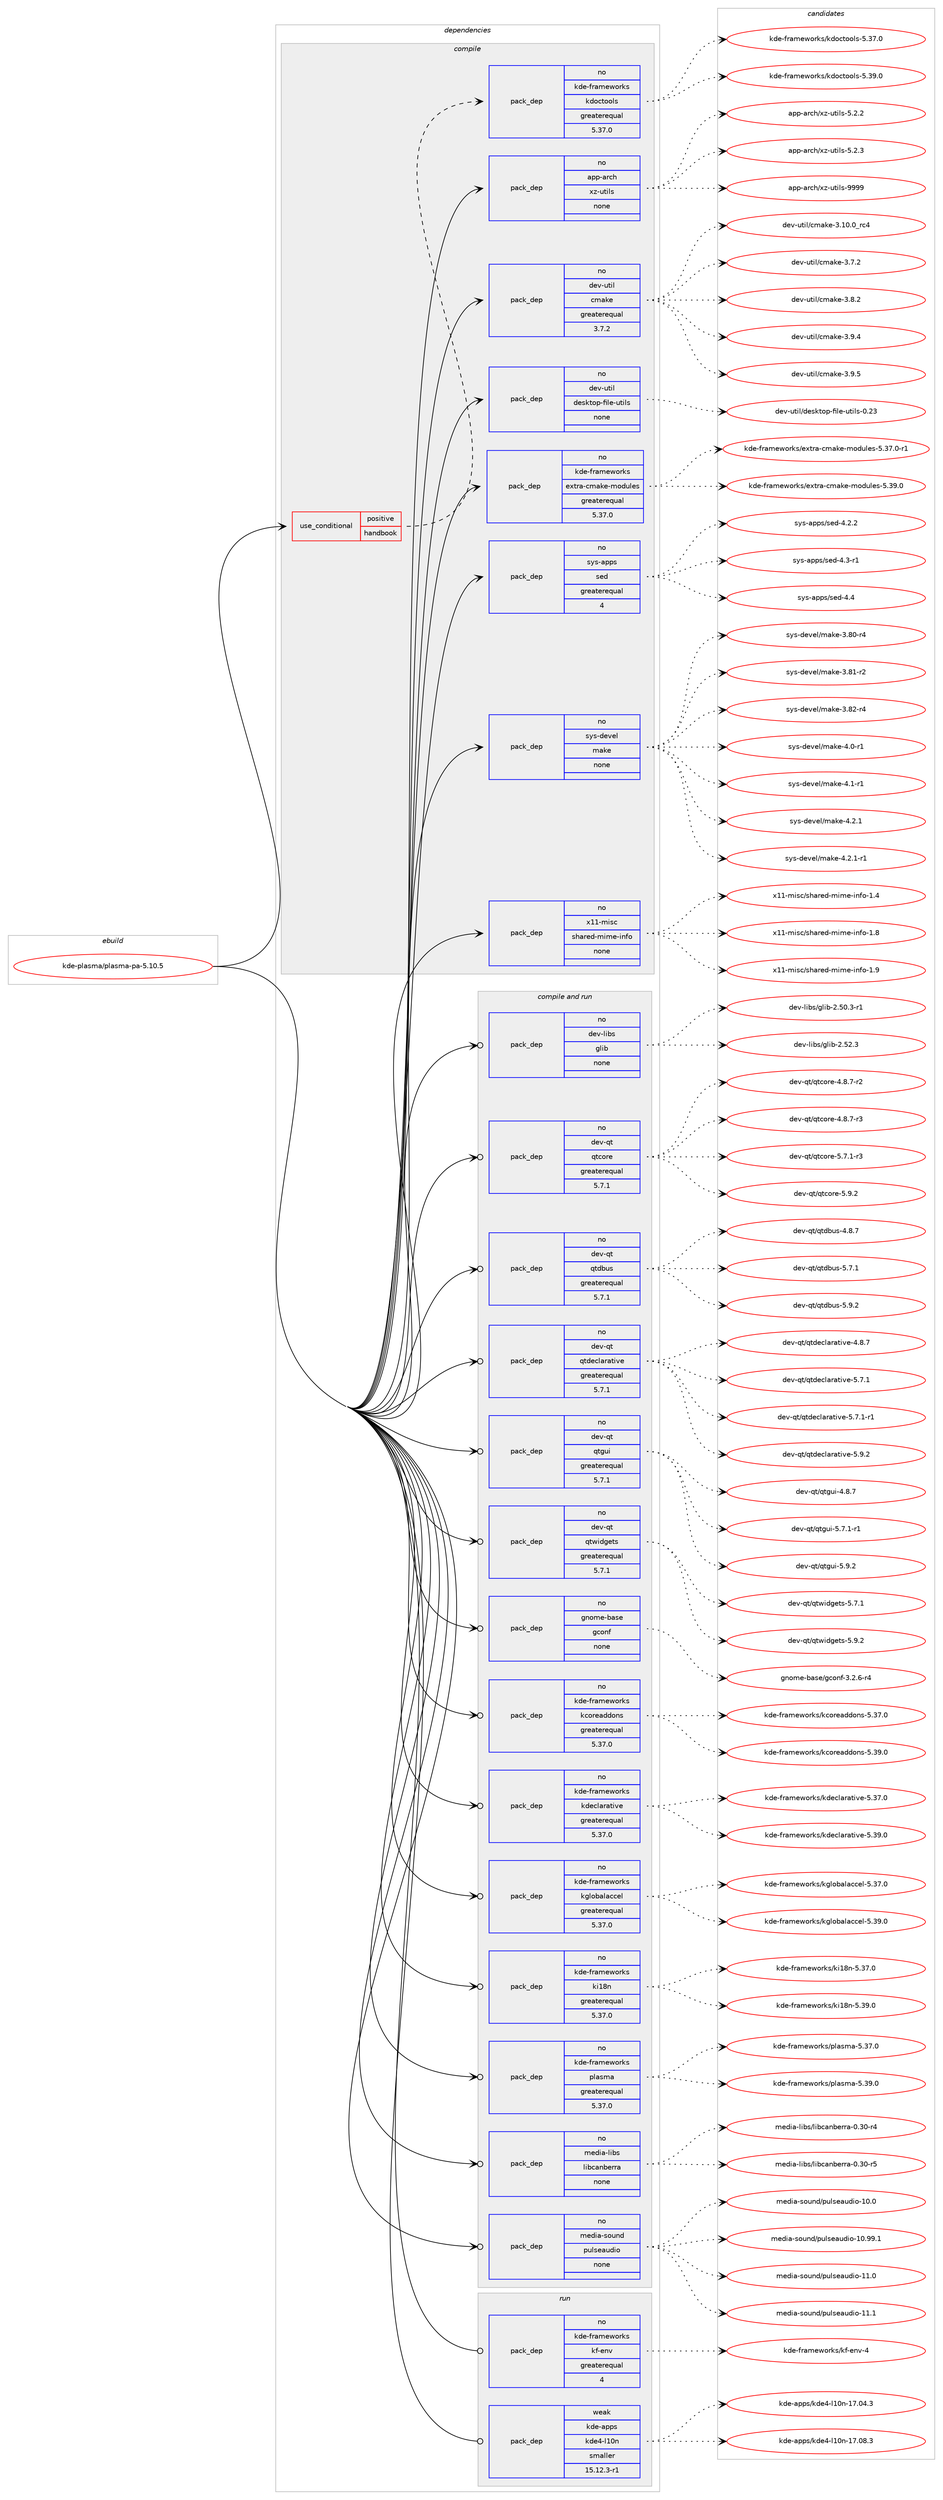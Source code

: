 digraph prolog {

# *************
# Graph options
# *************

newrank=true;
concentrate=true;
compound=true;
graph [rankdir=LR,fontname=Helvetica,fontsize=10,ranksep=1.5];#, ranksep=2.5, nodesep=0.2];
edge  [arrowhead=vee];
node  [fontname=Helvetica,fontsize=10];

# **********
# The ebuild
# **********

subgraph cluster_leftcol {
color=gray;
rank=same;
label=<<i>ebuild</i>>;
id [label="kde-plasma/plasma-pa-5.10.5", color=red, width=4, href="../kde-plasma/plasma-pa-5.10.5.svg"];
}

# ****************
# The dependencies
# ****************

subgraph cluster_midcol {
color=gray;
label=<<i>dependencies</i>>;
subgraph cluster_compile {
fillcolor="#eeeeee";
style=filled;
label=<<i>compile</i>>;
subgraph cond84610 {
dependency337768 [label=<<TABLE BORDER="0" CELLBORDER="1" CELLSPACING="0" CELLPADDING="4"><TR><TD ROWSPAN="3" CELLPADDING="10">use_conditional</TD></TR><TR><TD>positive</TD></TR><TR><TD>handbook</TD></TR></TABLE>>, shape=none, color=red];
subgraph pack248135 {
dependency337769 [label=<<TABLE BORDER="0" CELLBORDER="1" CELLSPACING="0" CELLPADDING="4" WIDTH="220"><TR><TD ROWSPAN="6" CELLPADDING="30">pack_dep</TD></TR><TR><TD WIDTH="110">no</TD></TR><TR><TD>kde-frameworks</TD></TR><TR><TD>kdoctools</TD></TR><TR><TD>greaterequal</TD></TR><TR><TD>5.37.0</TD></TR></TABLE>>, shape=none, color=blue];
}
dependency337768:e -> dependency337769:w [weight=20,style="dashed",arrowhead="vee"];
}
id:e -> dependency337768:w [weight=20,style="solid",arrowhead="vee"];
subgraph pack248136 {
dependency337770 [label=<<TABLE BORDER="0" CELLBORDER="1" CELLSPACING="0" CELLPADDING="4" WIDTH="220"><TR><TD ROWSPAN="6" CELLPADDING="30">pack_dep</TD></TR><TR><TD WIDTH="110">no</TD></TR><TR><TD>app-arch</TD></TR><TR><TD>xz-utils</TD></TR><TR><TD>none</TD></TR><TR><TD></TD></TR></TABLE>>, shape=none, color=blue];
}
id:e -> dependency337770:w [weight=20,style="solid",arrowhead="vee"];
subgraph pack248137 {
dependency337771 [label=<<TABLE BORDER="0" CELLBORDER="1" CELLSPACING="0" CELLPADDING="4" WIDTH="220"><TR><TD ROWSPAN="6" CELLPADDING="30">pack_dep</TD></TR><TR><TD WIDTH="110">no</TD></TR><TR><TD>dev-util</TD></TR><TR><TD>cmake</TD></TR><TR><TD>greaterequal</TD></TR><TR><TD>3.7.2</TD></TR></TABLE>>, shape=none, color=blue];
}
id:e -> dependency337771:w [weight=20,style="solid",arrowhead="vee"];
subgraph pack248138 {
dependency337772 [label=<<TABLE BORDER="0" CELLBORDER="1" CELLSPACING="0" CELLPADDING="4" WIDTH="220"><TR><TD ROWSPAN="6" CELLPADDING="30">pack_dep</TD></TR><TR><TD WIDTH="110">no</TD></TR><TR><TD>dev-util</TD></TR><TR><TD>desktop-file-utils</TD></TR><TR><TD>none</TD></TR><TR><TD></TD></TR></TABLE>>, shape=none, color=blue];
}
id:e -> dependency337772:w [weight=20,style="solid",arrowhead="vee"];
subgraph pack248139 {
dependency337773 [label=<<TABLE BORDER="0" CELLBORDER="1" CELLSPACING="0" CELLPADDING="4" WIDTH="220"><TR><TD ROWSPAN="6" CELLPADDING="30">pack_dep</TD></TR><TR><TD WIDTH="110">no</TD></TR><TR><TD>kde-frameworks</TD></TR><TR><TD>extra-cmake-modules</TD></TR><TR><TD>greaterequal</TD></TR><TR><TD>5.37.0</TD></TR></TABLE>>, shape=none, color=blue];
}
id:e -> dependency337773:w [weight=20,style="solid",arrowhead="vee"];
subgraph pack248140 {
dependency337774 [label=<<TABLE BORDER="0" CELLBORDER="1" CELLSPACING="0" CELLPADDING="4" WIDTH="220"><TR><TD ROWSPAN="6" CELLPADDING="30">pack_dep</TD></TR><TR><TD WIDTH="110">no</TD></TR><TR><TD>sys-apps</TD></TR><TR><TD>sed</TD></TR><TR><TD>greaterequal</TD></TR><TR><TD>4</TD></TR></TABLE>>, shape=none, color=blue];
}
id:e -> dependency337774:w [weight=20,style="solid",arrowhead="vee"];
subgraph pack248141 {
dependency337775 [label=<<TABLE BORDER="0" CELLBORDER="1" CELLSPACING="0" CELLPADDING="4" WIDTH="220"><TR><TD ROWSPAN="6" CELLPADDING="30">pack_dep</TD></TR><TR><TD WIDTH="110">no</TD></TR><TR><TD>sys-devel</TD></TR><TR><TD>make</TD></TR><TR><TD>none</TD></TR><TR><TD></TD></TR></TABLE>>, shape=none, color=blue];
}
id:e -> dependency337775:w [weight=20,style="solid",arrowhead="vee"];
subgraph pack248142 {
dependency337776 [label=<<TABLE BORDER="0" CELLBORDER="1" CELLSPACING="0" CELLPADDING="4" WIDTH="220"><TR><TD ROWSPAN="6" CELLPADDING="30">pack_dep</TD></TR><TR><TD WIDTH="110">no</TD></TR><TR><TD>x11-misc</TD></TR><TR><TD>shared-mime-info</TD></TR><TR><TD>none</TD></TR><TR><TD></TD></TR></TABLE>>, shape=none, color=blue];
}
id:e -> dependency337776:w [weight=20,style="solid",arrowhead="vee"];
}
subgraph cluster_compileandrun {
fillcolor="#eeeeee";
style=filled;
label=<<i>compile and run</i>>;
subgraph pack248143 {
dependency337777 [label=<<TABLE BORDER="0" CELLBORDER="1" CELLSPACING="0" CELLPADDING="4" WIDTH="220"><TR><TD ROWSPAN="6" CELLPADDING="30">pack_dep</TD></TR><TR><TD WIDTH="110">no</TD></TR><TR><TD>dev-libs</TD></TR><TR><TD>glib</TD></TR><TR><TD>none</TD></TR><TR><TD></TD></TR></TABLE>>, shape=none, color=blue];
}
id:e -> dependency337777:w [weight=20,style="solid",arrowhead="odotvee"];
subgraph pack248144 {
dependency337778 [label=<<TABLE BORDER="0" CELLBORDER="1" CELLSPACING="0" CELLPADDING="4" WIDTH="220"><TR><TD ROWSPAN="6" CELLPADDING="30">pack_dep</TD></TR><TR><TD WIDTH="110">no</TD></TR><TR><TD>dev-qt</TD></TR><TR><TD>qtcore</TD></TR><TR><TD>greaterequal</TD></TR><TR><TD>5.7.1</TD></TR></TABLE>>, shape=none, color=blue];
}
id:e -> dependency337778:w [weight=20,style="solid",arrowhead="odotvee"];
subgraph pack248145 {
dependency337779 [label=<<TABLE BORDER="0" CELLBORDER="1" CELLSPACING="0" CELLPADDING="4" WIDTH="220"><TR><TD ROWSPAN="6" CELLPADDING="30">pack_dep</TD></TR><TR><TD WIDTH="110">no</TD></TR><TR><TD>dev-qt</TD></TR><TR><TD>qtdbus</TD></TR><TR><TD>greaterequal</TD></TR><TR><TD>5.7.1</TD></TR></TABLE>>, shape=none, color=blue];
}
id:e -> dependency337779:w [weight=20,style="solid",arrowhead="odotvee"];
subgraph pack248146 {
dependency337780 [label=<<TABLE BORDER="0" CELLBORDER="1" CELLSPACING="0" CELLPADDING="4" WIDTH="220"><TR><TD ROWSPAN="6" CELLPADDING="30">pack_dep</TD></TR><TR><TD WIDTH="110">no</TD></TR><TR><TD>dev-qt</TD></TR><TR><TD>qtdeclarative</TD></TR><TR><TD>greaterequal</TD></TR><TR><TD>5.7.1</TD></TR></TABLE>>, shape=none, color=blue];
}
id:e -> dependency337780:w [weight=20,style="solid",arrowhead="odotvee"];
subgraph pack248147 {
dependency337781 [label=<<TABLE BORDER="0" CELLBORDER="1" CELLSPACING="0" CELLPADDING="4" WIDTH="220"><TR><TD ROWSPAN="6" CELLPADDING="30">pack_dep</TD></TR><TR><TD WIDTH="110">no</TD></TR><TR><TD>dev-qt</TD></TR><TR><TD>qtgui</TD></TR><TR><TD>greaterequal</TD></TR><TR><TD>5.7.1</TD></TR></TABLE>>, shape=none, color=blue];
}
id:e -> dependency337781:w [weight=20,style="solid",arrowhead="odotvee"];
subgraph pack248148 {
dependency337782 [label=<<TABLE BORDER="0" CELLBORDER="1" CELLSPACING="0" CELLPADDING="4" WIDTH="220"><TR><TD ROWSPAN="6" CELLPADDING="30">pack_dep</TD></TR><TR><TD WIDTH="110">no</TD></TR><TR><TD>dev-qt</TD></TR><TR><TD>qtwidgets</TD></TR><TR><TD>greaterequal</TD></TR><TR><TD>5.7.1</TD></TR></TABLE>>, shape=none, color=blue];
}
id:e -> dependency337782:w [weight=20,style="solid",arrowhead="odotvee"];
subgraph pack248149 {
dependency337783 [label=<<TABLE BORDER="0" CELLBORDER="1" CELLSPACING="0" CELLPADDING="4" WIDTH="220"><TR><TD ROWSPAN="6" CELLPADDING="30">pack_dep</TD></TR><TR><TD WIDTH="110">no</TD></TR><TR><TD>gnome-base</TD></TR><TR><TD>gconf</TD></TR><TR><TD>none</TD></TR><TR><TD></TD></TR></TABLE>>, shape=none, color=blue];
}
id:e -> dependency337783:w [weight=20,style="solid",arrowhead="odotvee"];
subgraph pack248150 {
dependency337784 [label=<<TABLE BORDER="0" CELLBORDER="1" CELLSPACING="0" CELLPADDING="4" WIDTH="220"><TR><TD ROWSPAN="6" CELLPADDING="30">pack_dep</TD></TR><TR><TD WIDTH="110">no</TD></TR><TR><TD>kde-frameworks</TD></TR><TR><TD>kcoreaddons</TD></TR><TR><TD>greaterequal</TD></TR><TR><TD>5.37.0</TD></TR></TABLE>>, shape=none, color=blue];
}
id:e -> dependency337784:w [weight=20,style="solid",arrowhead="odotvee"];
subgraph pack248151 {
dependency337785 [label=<<TABLE BORDER="0" CELLBORDER="1" CELLSPACING="0" CELLPADDING="4" WIDTH="220"><TR><TD ROWSPAN="6" CELLPADDING="30">pack_dep</TD></TR><TR><TD WIDTH="110">no</TD></TR><TR><TD>kde-frameworks</TD></TR><TR><TD>kdeclarative</TD></TR><TR><TD>greaterequal</TD></TR><TR><TD>5.37.0</TD></TR></TABLE>>, shape=none, color=blue];
}
id:e -> dependency337785:w [weight=20,style="solid",arrowhead="odotvee"];
subgraph pack248152 {
dependency337786 [label=<<TABLE BORDER="0" CELLBORDER="1" CELLSPACING="0" CELLPADDING="4" WIDTH="220"><TR><TD ROWSPAN="6" CELLPADDING="30">pack_dep</TD></TR><TR><TD WIDTH="110">no</TD></TR><TR><TD>kde-frameworks</TD></TR><TR><TD>kglobalaccel</TD></TR><TR><TD>greaterequal</TD></TR><TR><TD>5.37.0</TD></TR></TABLE>>, shape=none, color=blue];
}
id:e -> dependency337786:w [weight=20,style="solid",arrowhead="odotvee"];
subgraph pack248153 {
dependency337787 [label=<<TABLE BORDER="0" CELLBORDER="1" CELLSPACING="0" CELLPADDING="4" WIDTH="220"><TR><TD ROWSPAN="6" CELLPADDING="30">pack_dep</TD></TR><TR><TD WIDTH="110">no</TD></TR><TR><TD>kde-frameworks</TD></TR><TR><TD>ki18n</TD></TR><TR><TD>greaterequal</TD></TR><TR><TD>5.37.0</TD></TR></TABLE>>, shape=none, color=blue];
}
id:e -> dependency337787:w [weight=20,style="solid",arrowhead="odotvee"];
subgraph pack248154 {
dependency337788 [label=<<TABLE BORDER="0" CELLBORDER="1" CELLSPACING="0" CELLPADDING="4" WIDTH="220"><TR><TD ROWSPAN="6" CELLPADDING="30">pack_dep</TD></TR><TR><TD WIDTH="110">no</TD></TR><TR><TD>kde-frameworks</TD></TR><TR><TD>plasma</TD></TR><TR><TD>greaterequal</TD></TR><TR><TD>5.37.0</TD></TR></TABLE>>, shape=none, color=blue];
}
id:e -> dependency337788:w [weight=20,style="solid",arrowhead="odotvee"];
subgraph pack248155 {
dependency337789 [label=<<TABLE BORDER="0" CELLBORDER="1" CELLSPACING="0" CELLPADDING="4" WIDTH="220"><TR><TD ROWSPAN="6" CELLPADDING="30">pack_dep</TD></TR><TR><TD WIDTH="110">no</TD></TR><TR><TD>media-libs</TD></TR><TR><TD>libcanberra</TD></TR><TR><TD>none</TD></TR><TR><TD></TD></TR></TABLE>>, shape=none, color=blue];
}
id:e -> dependency337789:w [weight=20,style="solid",arrowhead="odotvee"];
subgraph pack248156 {
dependency337790 [label=<<TABLE BORDER="0" CELLBORDER="1" CELLSPACING="0" CELLPADDING="4" WIDTH="220"><TR><TD ROWSPAN="6" CELLPADDING="30">pack_dep</TD></TR><TR><TD WIDTH="110">no</TD></TR><TR><TD>media-sound</TD></TR><TR><TD>pulseaudio</TD></TR><TR><TD>none</TD></TR><TR><TD></TD></TR></TABLE>>, shape=none, color=blue];
}
id:e -> dependency337790:w [weight=20,style="solid",arrowhead="odotvee"];
}
subgraph cluster_run {
fillcolor="#eeeeee";
style=filled;
label=<<i>run</i>>;
subgraph pack248157 {
dependency337791 [label=<<TABLE BORDER="0" CELLBORDER="1" CELLSPACING="0" CELLPADDING="4" WIDTH="220"><TR><TD ROWSPAN="6" CELLPADDING="30">pack_dep</TD></TR><TR><TD WIDTH="110">no</TD></TR><TR><TD>kde-frameworks</TD></TR><TR><TD>kf-env</TD></TR><TR><TD>greaterequal</TD></TR><TR><TD>4</TD></TR></TABLE>>, shape=none, color=blue];
}
id:e -> dependency337791:w [weight=20,style="solid",arrowhead="odot"];
subgraph pack248158 {
dependency337792 [label=<<TABLE BORDER="0" CELLBORDER="1" CELLSPACING="0" CELLPADDING="4" WIDTH="220"><TR><TD ROWSPAN="6" CELLPADDING="30">pack_dep</TD></TR><TR><TD WIDTH="110">weak</TD></TR><TR><TD>kde-apps</TD></TR><TR><TD>kde4-l10n</TD></TR><TR><TD>smaller</TD></TR><TR><TD>15.12.3-r1</TD></TR></TABLE>>, shape=none, color=blue];
}
id:e -> dependency337792:w [weight=20,style="solid",arrowhead="odot"];
}
}

# **************
# The candidates
# **************

subgraph cluster_choices {
rank=same;
color=gray;
label=<<i>candidates</i>>;

subgraph choice248135 {
color=black;
nodesep=1;
choice1071001014510211497109101119111114107115471071001119911611111110811545534651554648 [label="kde-frameworks/kdoctools-5.37.0", color=red, width=4,href="../kde-frameworks/kdoctools-5.37.0.svg"];
choice1071001014510211497109101119111114107115471071001119911611111110811545534651574648 [label="kde-frameworks/kdoctools-5.39.0", color=red, width=4,href="../kde-frameworks/kdoctools-5.39.0.svg"];
dependency337769:e -> choice1071001014510211497109101119111114107115471071001119911611111110811545534651554648:w [style=dotted,weight="100"];
dependency337769:e -> choice1071001014510211497109101119111114107115471071001119911611111110811545534651574648:w [style=dotted,weight="100"];
}
subgraph choice248136 {
color=black;
nodesep=1;
choice971121124597114991044712012245117116105108115455346504650 [label="app-arch/xz-utils-5.2.2", color=red, width=4,href="../app-arch/xz-utils-5.2.2.svg"];
choice971121124597114991044712012245117116105108115455346504651 [label="app-arch/xz-utils-5.2.3", color=red, width=4,href="../app-arch/xz-utils-5.2.3.svg"];
choice9711211245971149910447120122451171161051081154557575757 [label="app-arch/xz-utils-9999", color=red, width=4,href="../app-arch/xz-utils-9999.svg"];
dependency337770:e -> choice971121124597114991044712012245117116105108115455346504650:w [style=dotted,weight="100"];
dependency337770:e -> choice971121124597114991044712012245117116105108115455346504651:w [style=dotted,weight="100"];
dependency337770:e -> choice9711211245971149910447120122451171161051081154557575757:w [style=dotted,weight="100"];
}
subgraph choice248137 {
color=black;
nodesep=1;
choice1001011184511711610510847991099710710145514649484648951149952 [label="dev-util/cmake-3.10.0_rc4", color=red, width=4,href="../dev-util/cmake-3.10.0_rc4.svg"];
choice10010111845117116105108479910997107101455146554650 [label="dev-util/cmake-3.7.2", color=red, width=4,href="../dev-util/cmake-3.7.2.svg"];
choice10010111845117116105108479910997107101455146564650 [label="dev-util/cmake-3.8.2", color=red, width=4,href="../dev-util/cmake-3.8.2.svg"];
choice10010111845117116105108479910997107101455146574652 [label="dev-util/cmake-3.9.4", color=red, width=4,href="../dev-util/cmake-3.9.4.svg"];
choice10010111845117116105108479910997107101455146574653 [label="dev-util/cmake-3.9.5", color=red, width=4,href="../dev-util/cmake-3.9.5.svg"];
dependency337771:e -> choice1001011184511711610510847991099710710145514649484648951149952:w [style=dotted,weight="100"];
dependency337771:e -> choice10010111845117116105108479910997107101455146554650:w [style=dotted,weight="100"];
dependency337771:e -> choice10010111845117116105108479910997107101455146564650:w [style=dotted,weight="100"];
dependency337771:e -> choice10010111845117116105108479910997107101455146574652:w [style=dotted,weight="100"];
dependency337771:e -> choice10010111845117116105108479910997107101455146574653:w [style=dotted,weight="100"];
}
subgraph choice248138 {
color=black;
nodesep=1;
choice100101118451171161051084710010111510711611111245102105108101451171161051081154548465051 [label="dev-util/desktop-file-utils-0.23", color=red, width=4,href="../dev-util/desktop-file-utils-0.23.svg"];
dependency337772:e -> choice100101118451171161051084710010111510711611111245102105108101451171161051081154548465051:w [style=dotted,weight="100"];
}
subgraph choice248139 {
color=black;
nodesep=1;
choice1071001014510211497109101119111114107115471011201161149745991099710710145109111100117108101115455346515546484511449 [label="kde-frameworks/extra-cmake-modules-5.37.0-r1", color=red, width=4,href="../kde-frameworks/extra-cmake-modules-5.37.0-r1.svg"];
choice107100101451021149710910111911111410711547101120116114974599109971071014510911110011710810111545534651574648 [label="kde-frameworks/extra-cmake-modules-5.39.0", color=red, width=4,href="../kde-frameworks/extra-cmake-modules-5.39.0.svg"];
dependency337773:e -> choice1071001014510211497109101119111114107115471011201161149745991099710710145109111100117108101115455346515546484511449:w [style=dotted,weight="100"];
dependency337773:e -> choice107100101451021149710910111911111410711547101120116114974599109971071014510911110011710810111545534651574648:w [style=dotted,weight="100"];
}
subgraph choice248140 {
color=black;
nodesep=1;
choice115121115459711211211547115101100455246504650 [label="sys-apps/sed-4.2.2", color=red, width=4,href="../sys-apps/sed-4.2.2.svg"];
choice115121115459711211211547115101100455246514511449 [label="sys-apps/sed-4.3-r1", color=red, width=4,href="../sys-apps/sed-4.3-r1.svg"];
choice11512111545971121121154711510110045524652 [label="sys-apps/sed-4.4", color=red, width=4,href="../sys-apps/sed-4.4.svg"];
dependency337774:e -> choice115121115459711211211547115101100455246504650:w [style=dotted,weight="100"];
dependency337774:e -> choice115121115459711211211547115101100455246514511449:w [style=dotted,weight="100"];
dependency337774:e -> choice11512111545971121121154711510110045524652:w [style=dotted,weight="100"];
}
subgraph choice248141 {
color=black;
nodesep=1;
choice11512111545100101118101108471099710710145514656484511452 [label="sys-devel/make-3.80-r4", color=red, width=4,href="../sys-devel/make-3.80-r4.svg"];
choice11512111545100101118101108471099710710145514656494511450 [label="sys-devel/make-3.81-r2", color=red, width=4,href="../sys-devel/make-3.81-r2.svg"];
choice11512111545100101118101108471099710710145514656504511452 [label="sys-devel/make-3.82-r4", color=red, width=4,href="../sys-devel/make-3.82-r4.svg"];
choice115121115451001011181011084710997107101455246484511449 [label="sys-devel/make-4.0-r1", color=red, width=4,href="../sys-devel/make-4.0-r1.svg"];
choice115121115451001011181011084710997107101455246494511449 [label="sys-devel/make-4.1-r1", color=red, width=4,href="../sys-devel/make-4.1-r1.svg"];
choice115121115451001011181011084710997107101455246504649 [label="sys-devel/make-4.2.1", color=red, width=4,href="../sys-devel/make-4.2.1.svg"];
choice1151211154510010111810110847109971071014552465046494511449 [label="sys-devel/make-4.2.1-r1", color=red, width=4,href="../sys-devel/make-4.2.1-r1.svg"];
dependency337775:e -> choice11512111545100101118101108471099710710145514656484511452:w [style=dotted,weight="100"];
dependency337775:e -> choice11512111545100101118101108471099710710145514656494511450:w [style=dotted,weight="100"];
dependency337775:e -> choice11512111545100101118101108471099710710145514656504511452:w [style=dotted,weight="100"];
dependency337775:e -> choice115121115451001011181011084710997107101455246484511449:w [style=dotted,weight="100"];
dependency337775:e -> choice115121115451001011181011084710997107101455246494511449:w [style=dotted,weight="100"];
dependency337775:e -> choice115121115451001011181011084710997107101455246504649:w [style=dotted,weight="100"];
dependency337775:e -> choice1151211154510010111810110847109971071014552465046494511449:w [style=dotted,weight="100"];
}
subgraph choice248142 {
color=black;
nodesep=1;
choice120494945109105115994711510497114101100451091051091014510511010211145494652 [label="x11-misc/shared-mime-info-1.4", color=red, width=4,href="../x11-misc/shared-mime-info-1.4.svg"];
choice120494945109105115994711510497114101100451091051091014510511010211145494656 [label="x11-misc/shared-mime-info-1.8", color=red, width=4,href="../x11-misc/shared-mime-info-1.8.svg"];
choice120494945109105115994711510497114101100451091051091014510511010211145494657 [label="x11-misc/shared-mime-info-1.9", color=red, width=4,href="../x11-misc/shared-mime-info-1.9.svg"];
dependency337776:e -> choice120494945109105115994711510497114101100451091051091014510511010211145494652:w [style=dotted,weight="100"];
dependency337776:e -> choice120494945109105115994711510497114101100451091051091014510511010211145494656:w [style=dotted,weight="100"];
dependency337776:e -> choice120494945109105115994711510497114101100451091051091014510511010211145494657:w [style=dotted,weight="100"];
}
subgraph choice248143 {
color=black;
nodesep=1;
choice10010111845108105981154710310810598455046534846514511449 [label="dev-libs/glib-2.50.3-r1", color=red, width=4,href="../dev-libs/glib-2.50.3-r1.svg"];
choice1001011184510810598115471031081059845504653504651 [label="dev-libs/glib-2.52.3", color=red, width=4,href="../dev-libs/glib-2.52.3.svg"];
dependency337777:e -> choice10010111845108105981154710310810598455046534846514511449:w [style=dotted,weight="100"];
dependency337777:e -> choice1001011184510810598115471031081059845504653504651:w [style=dotted,weight="100"];
}
subgraph choice248144 {
color=black;
nodesep=1;
choice1001011184511311647113116991111141014552465646554511450 [label="dev-qt/qtcore-4.8.7-r2", color=red, width=4,href="../dev-qt/qtcore-4.8.7-r2.svg"];
choice1001011184511311647113116991111141014552465646554511451 [label="dev-qt/qtcore-4.8.7-r3", color=red, width=4,href="../dev-qt/qtcore-4.8.7-r3.svg"];
choice1001011184511311647113116991111141014553465546494511451 [label="dev-qt/qtcore-5.7.1-r3", color=red, width=4,href="../dev-qt/qtcore-5.7.1-r3.svg"];
choice100101118451131164711311699111114101455346574650 [label="dev-qt/qtcore-5.9.2", color=red, width=4,href="../dev-qt/qtcore-5.9.2.svg"];
dependency337778:e -> choice1001011184511311647113116991111141014552465646554511450:w [style=dotted,weight="100"];
dependency337778:e -> choice1001011184511311647113116991111141014552465646554511451:w [style=dotted,weight="100"];
dependency337778:e -> choice1001011184511311647113116991111141014553465546494511451:w [style=dotted,weight="100"];
dependency337778:e -> choice100101118451131164711311699111114101455346574650:w [style=dotted,weight="100"];
}
subgraph choice248145 {
color=black;
nodesep=1;
choice100101118451131164711311610098117115455246564655 [label="dev-qt/qtdbus-4.8.7", color=red, width=4,href="../dev-qt/qtdbus-4.8.7.svg"];
choice100101118451131164711311610098117115455346554649 [label="dev-qt/qtdbus-5.7.1", color=red, width=4,href="../dev-qt/qtdbus-5.7.1.svg"];
choice100101118451131164711311610098117115455346574650 [label="dev-qt/qtdbus-5.9.2", color=red, width=4,href="../dev-qt/qtdbus-5.9.2.svg"];
dependency337779:e -> choice100101118451131164711311610098117115455246564655:w [style=dotted,weight="100"];
dependency337779:e -> choice100101118451131164711311610098117115455346554649:w [style=dotted,weight="100"];
dependency337779:e -> choice100101118451131164711311610098117115455346574650:w [style=dotted,weight="100"];
}
subgraph choice248146 {
color=black;
nodesep=1;
choice1001011184511311647113116100101991089711497116105118101455246564655 [label="dev-qt/qtdeclarative-4.8.7", color=red, width=4,href="../dev-qt/qtdeclarative-4.8.7.svg"];
choice1001011184511311647113116100101991089711497116105118101455346554649 [label="dev-qt/qtdeclarative-5.7.1", color=red, width=4,href="../dev-qt/qtdeclarative-5.7.1.svg"];
choice10010111845113116471131161001019910897114971161051181014553465546494511449 [label="dev-qt/qtdeclarative-5.7.1-r1", color=red, width=4,href="../dev-qt/qtdeclarative-5.7.1-r1.svg"];
choice1001011184511311647113116100101991089711497116105118101455346574650 [label="dev-qt/qtdeclarative-5.9.2", color=red, width=4,href="../dev-qt/qtdeclarative-5.9.2.svg"];
dependency337780:e -> choice1001011184511311647113116100101991089711497116105118101455246564655:w [style=dotted,weight="100"];
dependency337780:e -> choice1001011184511311647113116100101991089711497116105118101455346554649:w [style=dotted,weight="100"];
dependency337780:e -> choice10010111845113116471131161001019910897114971161051181014553465546494511449:w [style=dotted,weight="100"];
dependency337780:e -> choice1001011184511311647113116100101991089711497116105118101455346574650:w [style=dotted,weight="100"];
}
subgraph choice248147 {
color=black;
nodesep=1;
choice1001011184511311647113116103117105455246564655 [label="dev-qt/qtgui-4.8.7", color=red, width=4,href="../dev-qt/qtgui-4.8.7.svg"];
choice10010111845113116471131161031171054553465546494511449 [label="dev-qt/qtgui-5.7.1-r1", color=red, width=4,href="../dev-qt/qtgui-5.7.1-r1.svg"];
choice1001011184511311647113116103117105455346574650 [label="dev-qt/qtgui-5.9.2", color=red, width=4,href="../dev-qt/qtgui-5.9.2.svg"];
dependency337781:e -> choice1001011184511311647113116103117105455246564655:w [style=dotted,weight="100"];
dependency337781:e -> choice10010111845113116471131161031171054553465546494511449:w [style=dotted,weight="100"];
dependency337781:e -> choice1001011184511311647113116103117105455346574650:w [style=dotted,weight="100"];
}
subgraph choice248148 {
color=black;
nodesep=1;
choice1001011184511311647113116119105100103101116115455346554649 [label="dev-qt/qtwidgets-5.7.1", color=red, width=4,href="../dev-qt/qtwidgets-5.7.1.svg"];
choice1001011184511311647113116119105100103101116115455346574650 [label="dev-qt/qtwidgets-5.9.2", color=red, width=4,href="../dev-qt/qtwidgets-5.9.2.svg"];
dependency337782:e -> choice1001011184511311647113116119105100103101116115455346554649:w [style=dotted,weight="100"];
dependency337782:e -> choice1001011184511311647113116119105100103101116115455346574650:w [style=dotted,weight="100"];
}
subgraph choice248149 {
color=black;
nodesep=1;
choice10311011110910145989711510147103991111101024551465046544511452 [label="gnome-base/gconf-3.2.6-r4", color=red, width=4,href="../gnome-base/gconf-3.2.6-r4.svg"];
dependency337783:e -> choice10311011110910145989711510147103991111101024551465046544511452:w [style=dotted,weight="100"];
}
subgraph choice248150 {
color=black;
nodesep=1;
choice107100101451021149710910111911111410711547107991111141019710010011111011545534651554648 [label="kde-frameworks/kcoreaddons-5.37.0", color=red, width=4,href="../kde-frameworks/kcoreaddons-5.37.0.svg"];
choice107100101451021149710910111911111410711547107991111141019710010011111011545534651574648 [label="kde-frameworks/kcoreaddons-5.39.0", color=red, width=4,href="../kde-frameworks/kcoreaddons-5.39.0.svg"];
dependency337784:e -> choice107100101451021149710910111911111410711547107991111141019710010011111011545534651554648:w [style=dotted,weight="100"];
dependency337784:e -> choice107100101451021149710910111911111410711547107991111141019710010011111011545534651574648:w [style=dotted,weight="100"];
}
subgraph choice248151 {
color=black;
nodesep=1;
choice10710010145102114971091011191111141071154710710010199108971149711610511810145534651554648 [label="kde-frameworks/kdeclarative-5.37.0", color=red, width=4,href="../kde-frameworks/kdeclarative-5.37.0.svg"];
choice10710010145102114971091011191111141071154710710010199108971149711610511810145534651574648 [label="kde-frameworks/kdeclarative-5.39.0", color=red, width=4,href="../kde-frameworks/kdeclarative-5.39.0.svg"];
dependency337785:e -> choice10710010145102114971091011191111141071154710710010199108971149711610511810145534651554648:w [style=dotted,weight="100"];
dependency337785:e -> choice10710010145102114971091011191111141071154710710010199108971149711610511810145534651574648:w [style=dotted,weight="100"];
}
subgraph choice248152 {
color=black;
nodesep=1;
choice107100101451021149710910111911111410711547107103108111989710897999910110845534651554648 [label="kde-frameworks/kglobalaccel-5.37.0", color=red, width=4,href="../kde-frameworks/kglobalaccel-5.37.0.svg"];
choice107100101451021149710910111911111410711547107103108111989710897999910110845534651574648 [label="kde-frameworks/kglobalaccel-5.39.0", color=red, width=4,href="../kde-frameworks/kglobalaccel-5.39.0.svg"];
dependency337786:e -> choice107100101451021149710910111911111410711547107103108111989710897999910110845534651554648:w [style=dotted,weight="100"];
dependency337786:e -> choice107100101451021149710910111911111410711547107103108111989710897999910110845534651574648:w [style=dotted,weight="100"];
}
subgraph choice248153 {
color=black;
nodesep=1;
choice107100101451021149710910111911111410711547107105495611045534651554648 [label="kde-frameworks/ki18n-5.37.0", color=red, width=4,href="../kde-frameworks/ki18n-5.37.0.svg"];
choice107100101451021149710910111911111410711547107105495611045534651574648 [label="kde-frameworks/ki18n-5.39.0", color=red, width=4,href="../kde-frameworks/ki18n-5.39.0.svg"];
dependency337787:e -> choice107100101451021149710910111911111410711547107105495611045534651554648:w [style=dotted,weight="100"];
dependency337787:e -> choice107100101451021149710910111911111410711547107105495611045534651574648:w [style=dotted,weight="100"];
}
subgraph choice248154 {
color=black;
nodesep=1;
choice107100101451021149710910111911111410711547112108971151099745534651554648 [label="kde-frameworks/plasma-5.37.0", color=red, width=4,href="../kde-frameworks/plasma-5.37.0.svg"];
choice107100101451021149710910111911111410711547112108971151099745534651574648 [label="kde-frameworks/plasma-5.39.0", color=red, width=4,href="../kde-frameworks/plasma-5.39.0.svg"];
dependency337788:e -> choice107100101451021149710910111911111410711547112108971151099745534651554648:w [style=dotted,weight="100"];
dependency337788:e -> choice107100101451021149710910111911111410711547112108971151099745534651574648:w [style=dotted,weight="100"];
}
subgraph choice248155 {
color=black;
nodesep=1;
choice10910110010597451081059811547108105989997110981011141149745484651484511452 [label="media-libs/libcanberra-0.30-r4", color=red, width=4,href="../media-libs/libcanberra-0.30-r4.svg"];
choice10910110010597451081059811547108105989997110981011141149745484651484511453 [label="media-libs/libcanberra-0.30-r5", color=red, width=4,href="../media-libs/libcanberra-0.30-r5.svg"];
dependency337789:e -> choice10910110010597451081059811547108105989997110981011141149745484651484511452:w [style=dotted,weight="100"];
dependency337789:e -> choice10910110010597451081059811547108105989997110981011141149745484651484511453:w [style=dotted,weight="100"];
}
subgraph choice248156 {
color=black;
nodesep=1;
choice109101100105974511511111711010047112117108115101971171001051114549484648 [label="media-sound/pulseaudio-10.0", color=red, width=4,href="../media-sound/pulseaudio-10.0.svg"];
choice109101100105974511511111711010047112117108115101971171001051114549484657574649 [label="media-sound/pulseaudio-10.99.1", color=red, width=4,href="../media-sound/pulseaudio-10.99.1.svg"];
choice109101100105974511511111711010047112117108115101971171001051114549494648 [label="media-sound/pulseaudio-11.0", color=red, width=4,href="../media-sound/pulseaudio-11.0.svg"];
choice109101100105974511511111711010047112117108115101971171001051114549494649 [label="media-sound/pulseaudio-11.1", color=red, width=4,href="../media-sound/pulseaudio-11.1.svg"];
dependency337790:e -> choice109101100105974511511111711010047112117108115101971171001051114549484648:w [style=dotted,weight="100"];
dependency337790:e -> choice109101100105974511511111711010047112117108115101971171001051114549484657574649:w [style=dotted,weight="100"];
dependency337790:e -> choice109101100105974511511111711010047112117108115101971171001051114549494648:w [style=dotted,weight="100"];
dependency337790:e -> choice109101100105974511511111711010047112117108115101971171001051114549494649:w [style=dotted,weight="100"];
}
subgraph choice248157 {
color=black;
nodesep=1;
choice107100101451021149710910111911111410711547107102451011101184552 [label="kde-frameworks/kf-env-4", color=red, width=4,href="../kde-frameworks/kf-env-4.svg"];
dependency337791:e -> choice107100101451021149710910111911111410711547107102451011101184552:w [style=dotted,weight="100"];
}
subgraph choice248158 {
color=black;
nodesep=1;
choice107100101459711211211547107100101524510849481104549554648524651 [label="kde-apps/kde4-l10n-17.04.3", color=red, width=4,href="../kde-apps/kde4-l10n-17.04.3.svg"];
choice107100101459711211211547107100101524510849481104549554648564651 [label="kde-apps/kde4-l10n-17.08.3", color=red, width=4,href="../kde-apps/kde4-l10n-17.08.3.svg"];
dependency337792:e -> choice107100101459711211211547107100101524510849481104549554648524651:w [style=dotted,weight="100"];
dependency337792:e -> choice107100101459711211211547107100101524510849481104549554648564651:w [style=dotted,weight="100"];
}
}

}
